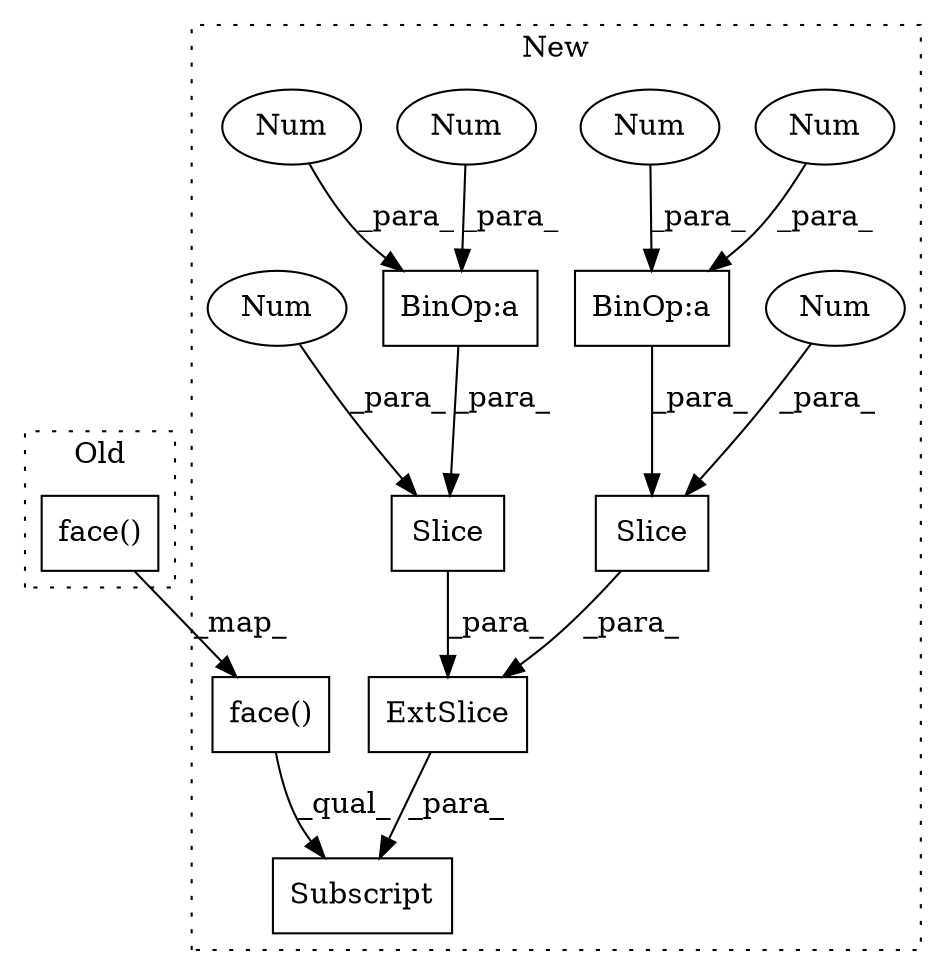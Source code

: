 digraph G {
subgraph cluster0 {
1 [label="face()" a="75" s="1446" l="11" shape="box"];
label = "Old";
style="dotted";
}
subgraph cluster1 {
2 [label="face()" a="75" s="1432" l="11" shape="box"];
3 [label="Subscript" a="63" s="1432,0" l="41,0" shape="box"];
4 [label="BinOp:a" a="82" s="1452" l="1" shape="box"];
5 [label="BinOp:a" a="82" s="1467" l="1" shape="box"];
6 [label="Slice" a="80" s="1459" l="3" shape="box"];
7 [label="ExtSlice" a="85" s="1432" l="4" shape="box"];
8 [label="Slice" a="80" s="1444" l="3" shape="box"];
9 [label="Num" a="76" s="1459" l="3" shape="ellipse"];
10 [label="Num" a="76" s="1444" l="3" shape="ellipse"];
11 [label="Num" a="76" s="1453" l="3" shape="ellipse"];
12 [label="Num" a="76" s="1468" l="3" shape="ellipse"];
13 [label="Num" a="76" s="1464" l="3" shape="ellipse"];
14 [label="Num" a="76" s="1449" l="3" shape="ellipse"];
label = "New";
style="dotted";
}
1 -> 2 [label="_map_"];
2 -> 3 [label="_qual_"];
4 -> 8 [label="_para_"];
5 -> 6 [label="_para_"];
6 -> 7 [label="_para_"];
7 -> 3 [label="_para_"];
8 -> 7 [label="_para_"];
9 -> 6 [label="_para_"];
10 -> 8 [label="_para_"];
11 -> 4 [label="_para_"];
12 -> 5 [label="_para_"];
13 -> 5 [label="_para_"];
14 -> 4 [label="_para_"];
}